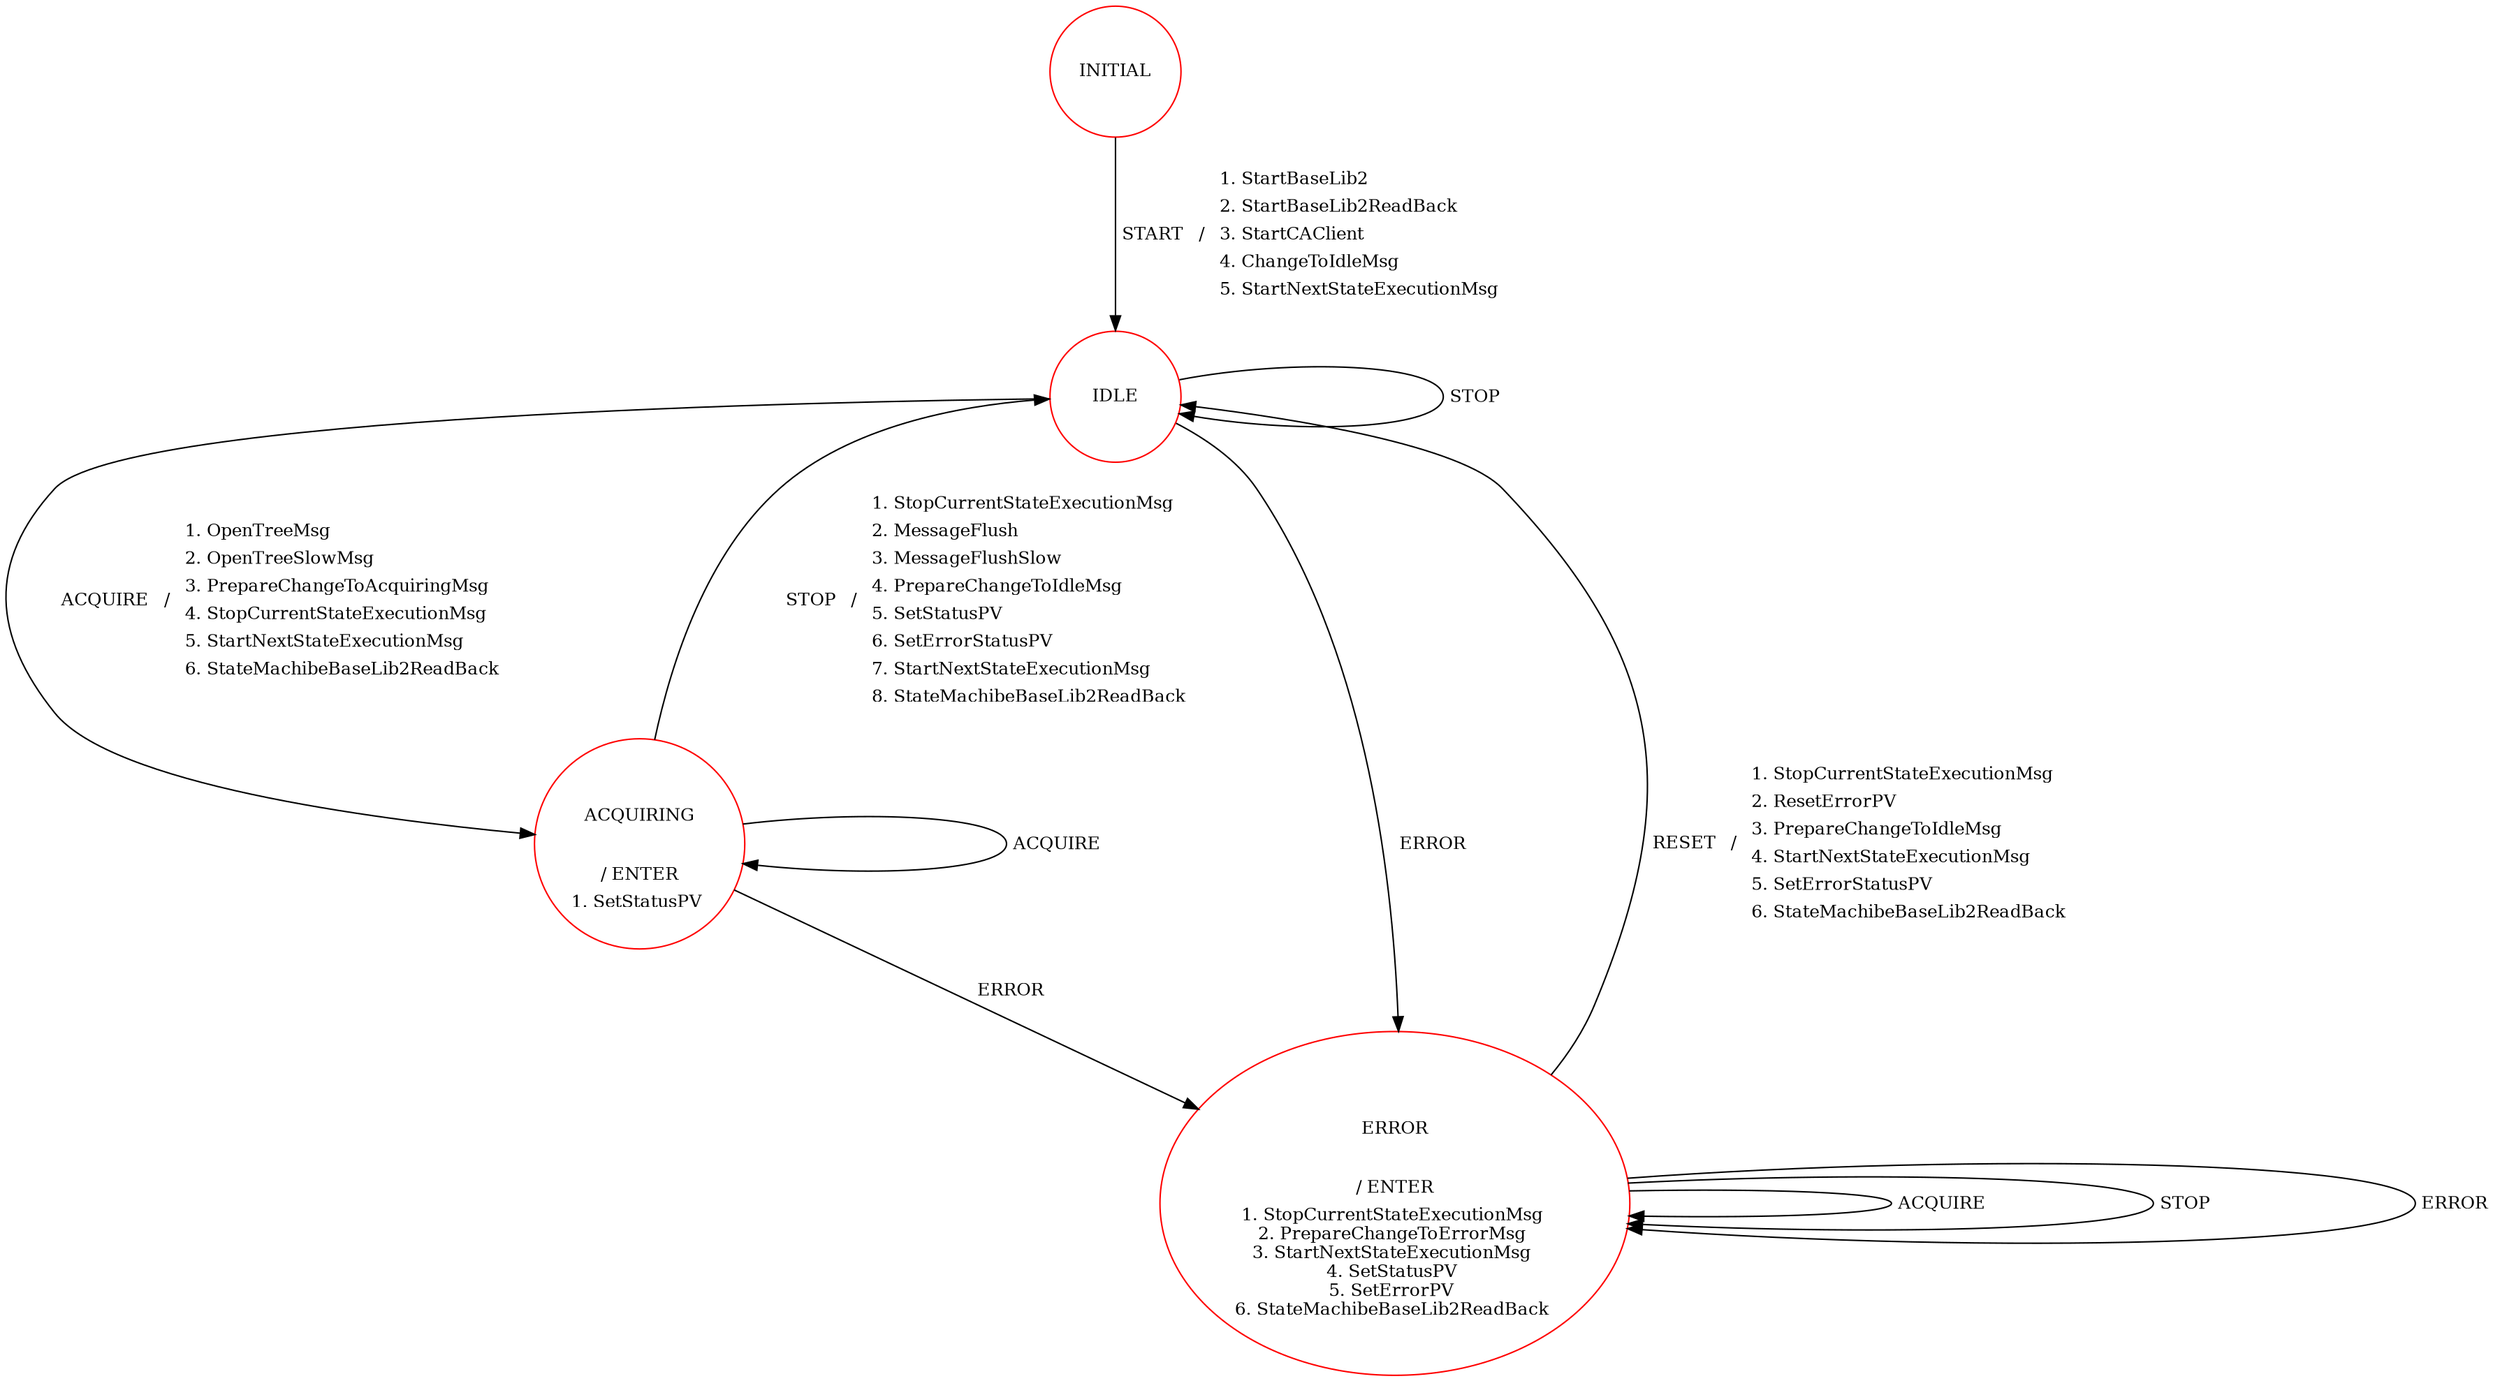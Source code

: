 digraph G {
rankdir=TD
nodesep=2.5
"INITIAL" [margin=0, style=filled, fillcolor=white, color=red,label=<<TABLE border="0" cellborder="0"><TR><TD width="60" height="60"><font point-size="12">INITIAL</font></TD></TR></TABLE>>]
"IDLE" [margin=0, style=filled, fillcolor=white, color=red,label=<<TABLE border="0" cellborder="0"><TR><TD width="60" height="60"><font point-size="12">IDLE</font></TD></TR></TABLE>>]
"ACQUIRING" [margin=0, style=filled, fillcolor=white, color=red,label=<<TABLE border="0" cellborder="0"><TR><TD width="60" height="60"><font point-size="12">ACQUIRING</font></TD></TR><TR><TD><font point-size="12"> / ENTER </font></TD></TR><TR><TD><font point-size="12">1. SetStatusPV <BR/></font></TD></TR></TABLE>>]
"ERROR" [margin=0, style=filled, fillcolor=white, color=red,label=<<TABLE border="0" cellborder="0"><TR><TD width="60" height="60"><font point-size="12">ERROR</font></TD></TR><TR><TD><font point-size="12"> / ENTER </font></TD></TR><TR><TD><font point-size="12">1. StopCurrentStateExecutionMsg <BR/>2. PrepareChangeToErrorMsg <BR/>3. StartNextStateExecutionMsg <BR/>4. SetStatusPV <BR/>5. SetErrorPV <BR/>6. StateMachibeBaseLib2ReadBack <BR/></font></TD></TR></TABLE>>]
"INITIAL"->"IDLE" [label= <<TABLE border="0" cellborder="0"><TR><TD ROWSPAN="5"><font point-size="12">START</font></TD><TD ALIGN="CENTER" ROWSPAN="5"><font point-size="12"> / </font></TD><TD ALIGN="LEFT"><font point-size="12">1. StartBaseLib2 </font></TD></TR><TR><TD ALIGN="LEFT"><font point-size="12">2. StartBaseLib2ReadBack </font></TD></TR><TR><TD ALIGN="LEFT"><font point-size="12">3. StartCAClient </font></TD></TR><TR><TD ALIGN="LEFT"><font point-size="12">4. ChangeToIdleMsg </font></TD></TR><TR><TD ALIGN="LEFT"><font point-size="12">5. StartNextStateExecutionMsg </font></TD></TR></TABLE>>]
"IDLE"->"ACQUIRING" [label= <<TABLE border="0" cellborder="0"><TR><TD ROWSPAN="6"><font point-size="12">ACQUIRE</font></TD><TD ALIGN="CENTER" ROWSPAN="6"><font point-size="12"> / </font></TD><TD ALIGN="LEFT"><font point-size="12">1. OpenTreeMsg </font></TD></TR><TR><TD ALIGN="LEFT"><font point-size="12">2. OpenTreeSlowMsg </font></TD></TR><TR><TD ALIGN="LEFT"><font point-size="12">3. PrepareChangeToAcquiringMsg </font></TD></TR><TR><TD ALIGN="LEFT"><font point-size="12">4. StopCurrentStateExecutionMsg </font></TD></TR><TR><TD ALIGN="LEFT"><font point-size="12">5. StartNextStateExecutionMsg </font></TD></TR><TR><TD ALIGN="LEFT"><font point-size="12">6. StateMachibeBaseLib2ReadBack </font></TD></TR></TABLE>>]
"IDLE"->"IDLE" [label= <<TABLE border="0" cellborder="0"><TR><TD><font point-size="12">STOP</font></TD></TR></TABLE>>]
"IDLE"->"ERROR" [label= <<TABLE border="0" cellborder="0"><TR><TD><font point-size="12">ERROR</font></TD></TR></TABLE>>]
"ACQUIRING"->"ERROR" [label= <<TABLE border="0" cellborder="0"><TR><TD><font point-size="12">ERROR</font></TD></TR></TABLE>>]
"ACQUIRING"->"IDLE" [label= <<TABLE border="0" cellborder="0"><TR><TD ROWSPAN="8"><font point-size="12">STOP</font></TD><TD ALIGN="CENTER" ROWSPAN="8"><font point-size="12"> / </font></TD><TD ALIGN="LEFT"><font point-size="12">1. StopCurrentStateExecutionMsg </font></TD></TR><TR><TD ALIGN="LEFT"><font point-size="12">2. MessageFlush </font></TD></TR><TR><TD ALIGN="LEFT"><font point-size="12">3. MessageFlushSlow </font></TD></TR><TR><TD ALIGN="LEFT"><font point-size="12">4. PrepareChangeToIdleMsg </font></TD></TR><TR><TD ALIGN="LEFT"><font point-size="12">5. SetStatusPV </font></TD></TR><TR><TD ALIGN="LEFT"><font point-size="12">6. SetErrorStatusPV </font></TD></TR><TR><TD ALIGN="LEFT"><font point-size="12">7. StartNextStateExecutionMsg </font></TD></TR><TR><TD ALIGN="LEFT"><font point-size="12">8. StateMachibeBaseLib2ReadBack </font></TD></TR></TABLE>>]
"ACQUIRING"->"ACQUIRING" [label= <<TABLE border="0" cellborder="0"><TR><TD><font point-size="12">ACQUIRE</font></TD></TR></TABLE>>]
"ERROR"->"IDLE" [label= <<TABLE border="0" cellborder="0"><TR><TD ROWSPAN="6"><font point-size="12">RESET</font></TD><TD ALIGN="CENTER" ROWSPAN="6"><font point-size="12"> / </font></TD><TD ALIGN="LEFT"><font point-size="12">1. StopCurrentStateExecutionMsg </font></TD></TR><TR><TD ALIGN="LEFT"><font point-size="12">2. ResetErrorPV </font></TD></TR><TR><TD ALIGN="LEFT"><font point-size="12">3. PrepareChangeToIdleMsg </font></TD></TR><TR><TD ALIGN="LEFT"><font point-size="12">4. StartNextStateExecutionMsg </font></TD></TR><TR><TD ALIGN="LEFT"><font point-size="12">5. SetErrorStatusPV </font></TD></TR><TR><TD ALIGN="LEFT"><font point-size="12">6. StateMachibeBaseLib2ReadBack </font></TD></TR></TABLE>>]
"ERROR"->"ERROR" [label= <<TABLE border="0" cellborder="0"><TR><TD><font point-size="12">ACQUIRE</font></TD></TR></TABLE>>]
"ERROR"->"ERROR" [label= <<TABLE border="0" cellborder="0"><TR><TD><font point-size="12">STOP</font></TD></TR></TABLE>>]
"ERROR"->"ERROR" [label= <<TABLE border="0" cellborder="0"><TR><TD><font point-size="12">ERROR</font></TD></TR></TABLE>>]
}
